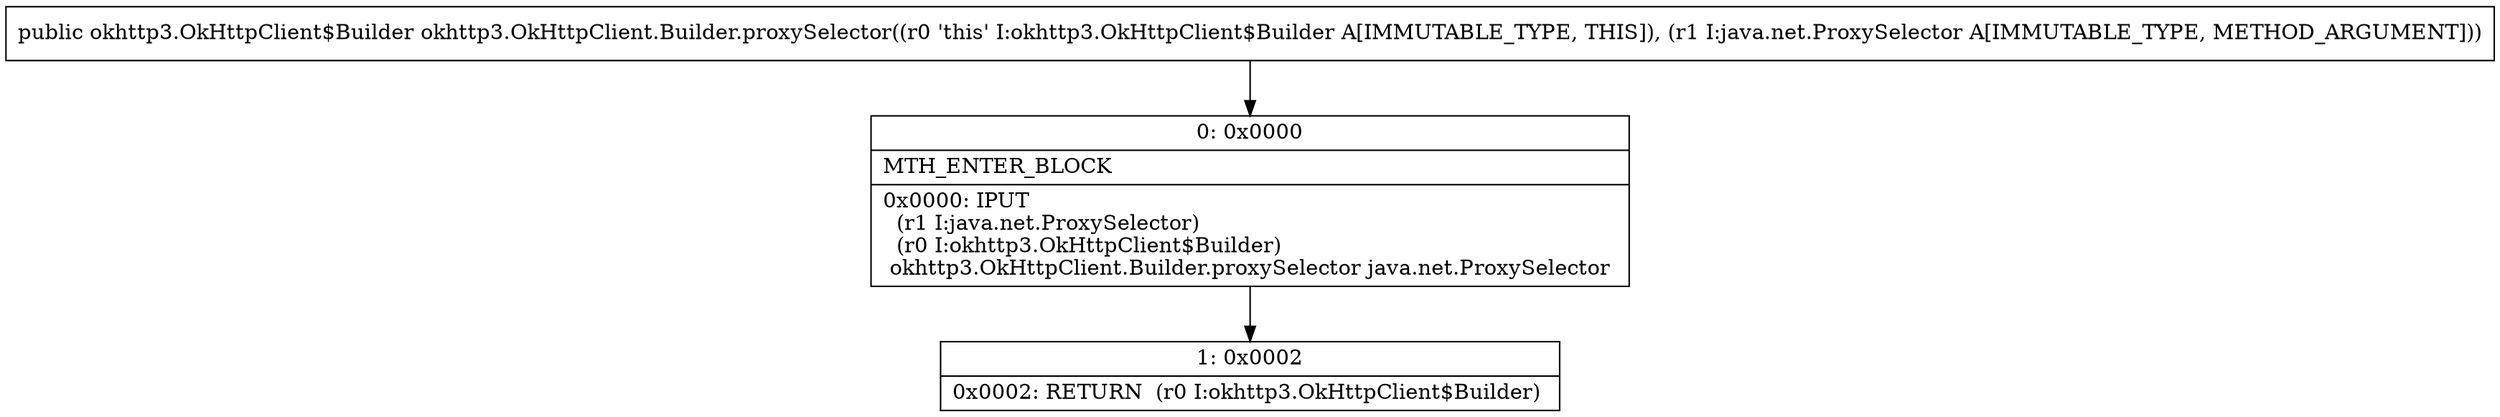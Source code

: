 digraph "CFG forokhttp3.OkHttpClient.Builder.proxySelector(Ljava\/net\/ProxySelector;)Lokhttp3\/OkHttpClient$Builder;" {
Node_0 [shape=record,label="{0\:\ 0x0000|MTH_ENTER_BLOCK\l|0x0000: IPUT  \l  (r1 I:java.net.ProxySelector)\l  (r0 I:okhttp3.OkHttpClient$Builder)\l okhttp3.OkHttpClient.Builder.proxySelector java.net.ProxySelector \l}"];
Node_1 [shape=record,label="{1\:\ 0x0002|0x0002: RETURN  (r0 I:okhttp3.OkHttpClient$Builder) \l}"];
MethodNode[shape=record,label="{public okhttp3.OkHttpClient$Builder okhttp3.OkHttpClient.Builder.proxySelector((r0 'this' I:okhttp3.OkHttpClient$Builder A[IMMUTABLE_TYPE, THIS]), (r1 I:java.net.ProxySelector A[IMMUTABLE_TYPE, METHOD_ARGUMENT])) }"];
MethodNode -> Node_0;
Node_0 -> Node_1;
}

